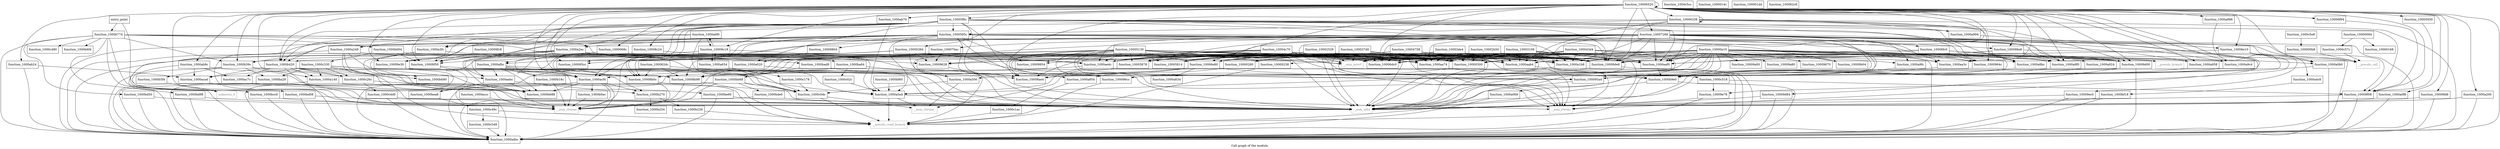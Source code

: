 digraph "Call graph of the module." {
  label="Call graph of the module.";
  node [shape=record];

  Node_function_10009628 [label="{function_10009628}"];
  Node_function_1000964c [label="{function_1000964c}"];
  Node_function_10009670 [label="{function_10009670}"];
  Node_function_1000a020 [label="{function_1000a020}"];
  Node_function_1000a958 [label="{function_1000a958}"];
  Node_function_1000a068 [label="{function_1000a068}"];
  Node_function_10006dc0 [label="{function_10006dc0}"];
  Node_function_1000a248 [label="{function_1000a248}"];
  Node_function_10008b0c [label="{function_10008b0c}"];
  Node_function_1000a2ec [label="{function_1000a2ec}"];
  Node_function_100096cc [label="{function_100096cc}"];
  Node_function_10009804 [label="{function_10009804}"];
  Node_function_1000a3fc [label="{function_1000a3fc}"];
  Node_function_100098a8 [label="{function_100098a8}"];
  Node_function_10009954 [label="{function_10009954}"];
  Node_function_1000a4bc [label="{function_1000a4bc}"];
  Node_function_10009a00 [label="{function_10009a00}"];
  Node_function_1000a994 [label="{function_1000a994}"];
  Node_function_1000a0b0 [label="{function_1000a0b0}"];
  Node_function_10006e10 [label="{function_10006e10}"];
  Node_function_1000a4c8 [label="{function_1000a4c8}"];
  Node_function_1000a9c4 [label="{function_1000a9c4}"];
  Node_function_1000a0f8 [label="{function_1000a0f8}"];
  Node_function_1000aa3c [label="{function_1000aa3c}"];
  Node_function_10008b98 [label="{function_10008b98}"];
  Node_function_10009fc8 [label="{function_10009fc8}"];
  Node_function_1000a500 [label="{function_1000a500}"];
  Node_function_10009a80 [label="{function_10009a80}"];
  Node_function_10009b04 [label="{function_10009b04}"];
  Node_function_10009c18 [label="{function_10009c18}"];
  Node_function_10009d00 [label="{function_10009d00}"];
  Node_function_1000a5a4 [label="{function_1000a5a4}"];
  Node_function_10006e80 [label="{function_10006e80}"];
  Node_function_10009d84 [label="{function_10009d84}"];
  Node_function_10006f94 [label="{function_10006f94}"];
  Node_function_10008c24 [label="{function_10008c24}"];
  Node_function_1000a634 [label="{function_1000a634}"];
  Node_function_10009fd8 [label="{function_10009fd8}"];
  Node_function_1000a654 [label="{function_1000a654}"];
  Node_function_10009de8 [label="{function_10009de8}"];
  Node_function_1000a6f0 [label="{function_1000a6f0}"];
  Node_function_10009e30 [label="{function_10009e30}"];
  Node_function_1000a854 [label="{function_1000a854}"];
  Node_function_10009e78 [label="{function_10009e78}"];
  Node_function_1000a140 [label="{function_1000a140}"];
  Node_function_10006fc0 [label="{function_10006fc0}"];
  Node_function_10009ec0 [label="{function_10009ec0}"];
  Node_function_100070ac [label="{function_100070ac}"];
  Node_function_100095a4 [label="{function_100095a4}"];
  Node_function_1000a888 [label="{function_1000a888}"];
  Node_function_1000a8bc [label="{function_1000a8bc}"];
  Node_function_1000a1b8 [label="{function_1000a1b8}"];
  Node_function_10009f08 [label="{function_10009f08}"];
  Node_function_1000a8f0 [label="{function_1000a8f0}"];
  Node_function_10007268 [label="{function_10007268}"];
  Node_function_10009f50 [label="{function_10009f50}"];
  Node_function_10008ae4 [label="{function_10008ae4}"];
  Node_function_1000a200 [label="{function_1000a200}"];
  Node_function_100095cc [label="{function_100095cc}"];
  Node_function_1000a924 [label="{function_1000a924}"];
  Node_function_1000aa74 [label="{function_1000aa74}"];
  Node_function_1000bde0 [label="{function_1000bde0}"];
  Node_function_1000aab4 [label="{function_1000aab4}"];
  Node_function_1000aaf0 [label="{function_1000aaf0}"];
  Node_function_1000ab24 [label="{function_1000ab24}"];
  Node_function_1000ab70 [label="{function_1000ab70}"];
  Node_function_1000ab9c [label="{function_1000ab9c}"];
  Node_function_1000ac7c [label="{function_1000ac7c}"];
  Node_function_1000aca4 [label="{function_1000aca4}"];
  Node_function_1000accc [label="{function_1000accc}"];
  Node_function_1000acf4 [label="{function_1000acf4}"];
  Node_function_1000ae4c [label="{function_1000ae4c}"];
  Node_function_1000aebc [label="{function_1000aebc}"];
  Node_function_1000afbc [label="{function_1000afbc}"];
  Node_function_1000b0ec [label="{function_1000b0ec}"];
  Node_function_1000b18c [label="{function_1000b18c}"];
  Node_function_1000b228 [label="{function_1000b228}"];
  Node_function_1000b254 [label="{function_1000b254}"];
  Node_function_1000b270 [label="{function_1000b270}"];
  Node_function_1000b39c [label="{function_1000b39c}"];
  Node_function_1000b420 [label="{function_1000b420}"];
  Node_function_1000b5f4 [label="{function_1000b5f4}"];
  Node_function_1000b688 [label="{function_1000b688}"];
  Node_function_1000b690 [label="{function_1000b690}"];
  Node_function_1000b694 [label="{function_1000b694}"];
  Node_function_1000b6f4 [label="{function_1000b6f4}"];
  Node_function_1000b774 [label="{function_1000b774}"];
  Node_function_1000b9e0 [label="{function_1000b9e0}"];
  Node_function_1000ba28 [label="{function_1000ba28}"];
  Node_function_1000ba64 [label="{function_1000ba64}"];
  Node_function_1000bad8 [label="{function_1000bad8}"];
  Node_function_1000bb68 [label="{function_1000bb68}"];
  Node_function_1000bcc0 [label="{function_1000bcc0}"];
  Node_function_1000bd08 [label="{function_1000bd08}"];
  Node_function_1000bd50 [label="{function_1000bd50}"];
  Node_function_1000bd98 [label="{function_1000bd98}"];
  Node_function_1000be60 [label="{function_1000be60}"];
  Node_function_1000bea8 [label="{function_1000bea8}"];
  Node_function_1000bf18 [label="{function_1000bf18}"];
  Node_function_1000bf60 [label="{function_1000bf60}"];
  Node_function_1000c02c [label="{function_1000c02c}"];
  Node_function_1000c0dc [label="{function_1000c0dc}"];
  Node_function_1000c178 [label="{function_1000c178}"];
  Node_function_1000c1ac [label="{function_1000c1ac}"];
  Node_function_1000c26c [label="{function_1000c26c}"];
  Node_function_1000c330 [label="{function_1000c330}"];
  Node_function_1000c480 [label="{function_1000c480}"];
  Node_function_1000c49c [label="{function_1000c49c}"];
  Node_function_1000c4d0 [label="{function_1000c4d0}"];
  Node_function_1000c518 [label="{function_1000c518}"];
  Node_function_1000c548 [label="{function_1000c548}"];
  Node_function_1000c57c [label="{function_1000c57c}"];
  Node_function_1000c5cc [label="{function_1000c5cc}"];
  Node_function_1000c5e8 [label="{function_1000c5e8}"];
  Node___asm_rlwinm [color="gray50", fontcolor="gray50", label="{__asm_rlwinm}"];
  Node___asm_rlwinm_ [color="gray50", fontcolor="gray50", label="{__asm_rlwinm_}"];
  Node___asm_rlwimi [color="gray50", fontcolor="gray50", label="{__asm_rlwimi}"];
  Node___asm_mfcr [color="gray50", fontcolor="gray50", label="{__asm_mfcr}"];
  Node___asm_mtcrf [color="gray50", fontcolor="gray50", label="{__asm_mtcrf}"];
  Node_unknown_0 [color="gray50", fontcolor="gray50", label="{unknown_0}"];
  Node___pseudo_call [color="gray50", fontcolor="gray50", label="{__pseudo_call}"];
  Node___pseudo_branch [color="gray50", fontcolor="gray50", label="{__pseudo_branch}"];
  Node___pseudo_cond_branch [color="gray50", fontcolor="gray50", label="{__pseudo_cond_branch}"];
  Node_function_10000094 [label="{function_10000094}"];
  Node_function_100000b8 [label="{function_100000b8}"];
  Node_function_1000014c [label="{function_1000014c}"];
  Node_function_10000168 [label="{function_10000168}"];
  Node_function_100001d4 [label="{function_100001d4}"];
  Node_entry_point [label="{entry_point}"];
  Node_function_10000238 [label="{function_10000238}"];
  Node_function_10000280 [label="{function_10000280}"];
  Node_function_10000300 [label="{function_10000300}"];
  Node_function_10000384 [label="{function_10000384}"];
  Node_function_1000068c [label="{function_1000068c}"];
  Node_function_10000a10 [label="{function_10000a10}"];
  Node_function_10002528 [label="{function_10002528}"];
  Node_function_10002b50 [label="{function_10002b50}"];
  Node_function_1000a9fc [label="{function_1000a9fc}"];
  Node_function_10003108 [label="{function_10003108}"];
  Node_function_100037d0 [label="{function_100037d0}"];
  Node_function_10003de4 [label="{function_10003de4}"];
  Node_function_100043d4 [label="{function_100043d4}"];
  Node_function_10004758 [label="{function_10004758}"];
  Node_function_10004c70 [label="{function_10004c70}"];
  Node_function_10005130 [label="{function_10005130}"];
  Node_function_10005814 [label="{function_10005814}"];
  Node_function_10005878 [label="{function_10005878}"];
  Node_function_10005930 [label="{function_10005930}"];
  Node_function_1000595c [label="{function_1000595c}"];
  Node_function_10005f6c [label="{function_10005f6c}"];
  Node_function_100062c8 [label="{function_100062c8}"];
  Node_function_100062dc [label="{function_100062dc}"];
  Node_function_10006338 [label="{function_10006338}"];
  Node_function_10006520 [label="{function_10006520}"];
  Node_function_10009628 -> Node___pseudo_cond_branch;
  Node_function_1000964c -> Node___pseudo_cond_branch;
  Node_function_1000a020 -> Node_function_1000a4bc;
  Node_function_1000a020 -> Node___asm_mfcr;
  Node_function_1000a958 -> Node_function_1000b9e0;
  Node_function_1000a068 -> Node_function_1000a4bc;
  Node_function_1000a068 -> Node___asm_mfcr;
  Node_function_1000a248 -> Node_function_1000a4bc;
  Node_function_1000a248 -> Node_function_10009de8;
  Node_function_1000a248 -> Node_function_1000aebc;
  Node_function_1000a248 -> Node_function_1000b688;
  Node_function_1000a248 -> Node_function_1000b690;
  Node_function_10008b0c -> Node___asm_rlwinm;
  Node_function_10008b0c -> Node___pseudo_cond_branch;
  Node_function_1000a2ec -> Node_function_1000a4bc;
  Node_function_1000a2ec -> Node_function_10009d00;
  Node_function_1000a2ec -> Node_function_10009de8;
  Node_function_1000a2ec -> Node_function_10009f50;
  Node_function_1000a2ec -> Node_function_1000acf4;
  Node_function_1000a2ec -> Node_function_1000ae4c;
  Node_function_1000a2ec -> Node_function_1000aebc;
  Node_function_1000a2ec -> Node_function_1000b688;
  Node_function_1000a2ec -> Node_function_1000ba64;
  Node_function_100096cc -> Node___pseudo_cond_branch;
  Node_function_10009804 -> Node_function_1000a020;
  Node_function_1000a3fc -> Node_function_1000b688;
  Node_function_1000a3fc -> Node_function_1000b690;
  Node_function_1000a3fc -> Node_function_1000bad8;
  Node_function_100098a8 -> Node_function_1000a4bc;
  Node_function_100098a8 -> Node_function_10009de8;
  Node_function_100098a8 -> Node_function_1000a8f0;
  Node_function_100098a8 -> Node_function_1000a924;
  Node_function_100098a8 -> Node_function_1000aaf0;
  Node_function_1000a994 -> Node_function_1000b9e0;
  Node_function_1000a0b0 -> Node_function_1000a4bc;
  Node_function_1000a0b0 -> Node___asm_mfcr;
  Node_function_10006e10 -> Node_function_1000a4c8;
  Node_function_10006e10 -> Node_function_10009e78;
  Node_function_10006e10 -> Node_function_10009ec0;
  Node_function_10006e10 -> Node_function_1000a1b8;
  Node_function_1000a4c8 -> Node_function_1000bf18;
  Node_function_1000a9c4 -> Node_function_1000b9e0;
  Node_function_1000a0f8 -> Node_function_1000a4bc;
  Node_function_1000a0f8 -> Node___asm_mfcr;
  Node_function_1000aa3c -> Node_function_1000b9e0;
  Node_function_10008b98 -> Node___asm_rlwinm;
  Node_function_10008b98 -> Node___pseudo_cond_branch;
  Node_function_10009fc8 -> Node_function_10009f50;
  Node_function_1000a500 -> Node_function_1000c0dc;
  Node_function_1000a500 -> Node___asm_rlwinm_;
  Node_function_10009c18 -> Node_function_1000a4bc;
  Node_function_10009c18 -> Node_function_1000a654;
  Node_function_10009c18 -> Node_function_1000a6f0;
  Node_function_10009c18 -> Node___asm_mfcr;
  Node_function_10009d00 -> Node_function_1000a4bc;
  Node_function_10009d00 -> Node_function_10009d84;
  Node_function_10009d00 -> Node___asm_mfcr;
  Node_function_1000a5a4 -> Node___asm_rlwinm_;
  Node_function_1000a5a4 -> Node___asm_rlwimi;
  Node_function_1000a5a4 -> Node___pseudo_cond_branch;
  Node_function_10006e80 -> Node_function_10008b0c;
  Node_function_10006e80 -> Node_function_10008b98;
  Node_function_10006e80 -> Node_function_1000a634;
  Node_function_10006e80 -> Node_function_100095a4;
  Node_function_10006e80 -> Node_function_10008ae4;
  Node_function_10009d84 -> Node_function_1000a4bc;
  Node_function_10009d84 -> Node___asm_mfcr;
  Node_function_10006f94 -> Node_function_10009f08;
  Node_function_10008c24 -> Node_function_10009628;
  Node_function_10008c24 -> Node_function_1000acf4;
  Node_function_10009fd8 -> Node_function_1000a4bc;
  Node_function_10009fd8 -> Node___asm_mfcr;
  Node_function_1000a654 -> Node_function_10009c18;
  Node_function_1000a654 -> Node_function_1000a5a4;
  Node_function_1000a654 -> Node_function_1000c178;
  Node_function_10009de8 -> Node_function_1000a4bc;
  Node_function_10009de8 -> Node___asm_mfcr;
  Node_function_1000a6f0 -> Node_function_1000a4bc;
  Node_function_1000a6f0 -> Node_function_10009c18;
  Node_function_1000a6f0 -> Node_function_1000c0dc;
  Node_function_1000a6f0 -> Node___asm_rlwinm;
  Node_function_10009e30 -> Node_function_1000a4bc;
  Node_function_10009e30 -> Node___asm_mfcr;
  Node_function_1000a854 -> Node_function_1000c1ac;
  Node_function_10009e78 -> Node_function_1000a4bc;
  Node_function_10009e78 -> Node___asm_mfcr;
  Node_function_1000a140 -> Node_function_1000a4bc;
  Node_function_1000a140 -> Node___asm_mfcr;
  Node_function_10006fc0 -> Node_function_1000964c;
  Node_function_10006fc0 -> Node_function_10009d00;
  Node_function_10006fc0 -> Node_function_10009de8;
  Node_function_10006fc0 -> Node_function_1000a8f0;
  Node_function_10006fc0 -> Node_function_1000aaf0;
  Node_function_10009ec0 -> Node_function_1000a4bc;
  Node_function_10009ec0 -> Node___asm_mfcr;
  Node_function_100070ac -> Node_function_10009628;
  Node_function_100070ac -> Node_function_100095a4;
  Node_function_100070ac -> Node_function_1000acf4;
  Node_function_100070ac -> Node_function_1000afbc;
  Node_function_100095a4 -> Node___pseudo_cond_branch;
  Node_function_1000a888 -> Node_function_1000b9e0;
  Node_function_1000a8bc -> Node_function_1000b9e0;
  Node_function_1000a1b8 -> Node_function_1000a4bc;
  Node_function_1000a1b8 -> Node___asm_mfcr;
  Node_function_10009f08 -> Node_function_1000a4bc;
  Node_function_10009f08 -> Node___asm_mfcr;
  Node_function_1000a8f0 -> Node_function_1000b9e0;
  Node_function_10007268 -> Node_function_1000a958;
  Node_function_10007268 -> Node_function_10006dc0;
  Node_function_10007268 -> Node_function_100098a8;
  Node_function_10007268 -> Node_function_1000a4bc;
  Node_function_10007268 -> Node_function_1000a0b0;
  Node_function_10007268 -> Node_function_10006e10;
  Node_function_10007268 -> Node_function_1000a9c4;
  Node_function_10007268 -> Node_function_1000aa3c;
  Node_function_10007268 -> Node_function_1000a500;
  Node_function_10007268 -> Node_function_10009d00;
  Node_function_10007268 -> Node_function_10009de8;
  Node_function_10007268 -> Node_function_10009e30;
  Node_function_10007268 -> Node_function_10006fc0;
  Node_function_10007268 -> Node_function_100070ac;
  Node_function_10007268 -> Node_function_1000a1b8;
  Node_function_10007268 -> Node_function_1000aa74;
  Node_function_10007268 -> Node_function_1000aab4;
  Node_function_10007268 -> Node_function_1000aaf0;
  Node_function_10007268 -> Node_function_1000ae4c;
  Node_function_10007268 -> Node_function_1000b39c;
  Node_function_10007268 -> Node___asm_rlwinm;
  Node_function_10007268 -> Node___asm_rlwimi;
  Node_function_10007268 -> Node___asm_mfcr;
  Node_function_10007268 -> Node___asm_mtcrf;
  Node_function_10007268 -> Node___pseudo_branch;
  Node_function_10007268 -> Node_function_1000a9fc;
  Node_function_10007268 -> Node_function_10005814;
  Node_function_10007268 -> Node_function_10005878;
  Node_function_10009f50 -> Node_function_1000a4bc;
  Node_function_10009f50 -> Node___asm_mfcr;
  Node_function_1000a200 -> Node_function_1000a4bc;
  Node_function_1000a200 -> Node___asm_mfcr;
  Node_function_1000a924 -> Node_function_1000b9e0;
  Node_function_1000aa74 -> Node_function_1000b9e0;
  Node_function_1000bde0 -> Node_function_1000a4bc;
  Node_function_1000bde0 -> Node___asm_mfcr;
  Node_function_1000aab4 -> Node_function_1000b9e0;
  Node_function_1000aaf0 -> Node_function_1000b9e0;
  Node_function_1000ab24 -> Node_function_1000a4bc;
  Node_function_1000ab24 -> Node_function_1000aca4;
  Node_function_1000ab70 -> Node_function_1000a5a4;
  Node_function_1000ab9c -> Node_function_1000a4bc;
  Node_function_1000ab9c -> Node_function_1000ac7c;
  Node_function_1000ab9c -> Node_function_1000aca4;
  Node_function_1000ab9c -> Node_function_1000c26c;
  Node_function_1000ac7c -> Node___asm_rlwinm;
  Node_function_1000aca4 -> Node___asm_rlwinm;
  Node_function_1000accc -> Node___asm_rlwinm;
  Node_function_1000acf4 -> Node_function_1000a4bc;
  Node_function_1000acf4 -> Node_function_1000b0ec;
  Node_function_1000acf4 -> Node_function_1000b270;
  Node_function_1000acf4 -> Node_function_1000b688;
  Node_function_1000acf4 -> Node_function_1000bea8;
  Node_function_1000acf4 -> Node___asm_rlwinm;
  Node_function_1000ae4c -> Node_function_1000a4bc;
  Node_function_1000ae4c -> Node_function_1000a5a4;
  Node_function_1000ae4c -> Node_function_1000acf4;
  Node_function_1000aebc -> Node_function_1000b270;
  Node_function_1000aebc -> Node_function_1000b688;
  Node_function_1000aebc -> Node_function_1000bea8;
  Node_function_1000afbc -> Node_function_1000acf4;
  Node_function_1000afbc -> Node_function_1000aebc;
  Node_function_1000afbc -> Node_function_1000b18c;
  Node_function_1000afbc -> Node_function_1000b270;
  Node_function_1000afbc -> Node_function_1000b688;
  Node_function_1000afbc -> Node_function_1000c0dc;
  Node_function_1000afbc -> Node___asm_rlwinm;
  Node_function_1000b0ec -> Node___asm_rlwinm;
  Node_function_1000b18c -> Node___asm_rlwinm;
  Node_function_1000b228 -> Node___pseudo_cond_branch;
  Node_function_1000b270 -> Node_function_1000b228;
  Node_function_1000b270 -> Node_function_1000b254;
  Node_function_1000b39c -> Node_function_1000b5f4;
  Node_function_1000b39c -> Node_function_1000b688;
  Node_function_1000b39c -> Node_function_1000b690;
  Node_function_1000b39c -> Node_function_1000ba28;
  Node_function_1000b39c -> Node_unknown_0;
  Node_function_1000b420 -> Node_function_1000a4bc;
  Node_function_1000b420 -> Node_function_1000a140;
  Node_function_1000b420 -> Node_function_1000ac7c;
  Node_function_1000b420 -> Node_function_1000aca4;
  Node_function_1000b420 -> Node_function_1000be60;
  Node_function_1000b420 -> Node_function_1000c26c;
  Node_function_1000b420 -> Node___asm_rlwinm;
  Node_function_1000b420 -> Node___asm_mfcr;
  Node_function_1000b5f4 -> Node_unknown_0;
  Node_function_1000b694 -> Node_function_10009d00;
  Node_function_1000b694 -> Node_function_10009f50;
  Node_function_1000b694 -> Node_function_1000c330;
  Node_function_1000b774 -> Node_function_1000a4bc;
  Node_function_1000b774 -> Node_function_1000a5a4;
  Node_function_1000b774 -> Node_function_1000b39c;
  Node_function_1000b774 -> Node_function_1000b694;
  Node_function_1000b774 -> Node_function_1000b6f4;
  Node_function_1000b774 -> Node_function_1000bcc0;
  Node_function_1000b774 -> Node_function_1000bd08;
  Node_function_1000b774 -> Node_function_1000bd50;
  Node_function_1000b774 -> Node_function_1000bd98;
  Node_function_1000b774 -> Node_function_1000c0dc;
  Node_function_1000b774 -> Node_function_1000c480;
  Node_function_1000b774 -> Node___pseudo_call;
  Node_function_1000b9e0 -> Node_function_1000a4bc;
  Node_function_1000b9e0 -> Node___asm_mfcr;
  Node_function_1000ba28 -> Node_function_1000a4bc;
  Node_function_1000ba28 -> Node___asm_mfcr;
  Node_function_1000ba64 -> Node_function_1000a4bc;
  Node_function_1000ba64 -> Node_function_1000c02c;
  Node_function_1000ba64 -> Node___asm_mfcr;
  Node_function_1000bad8 -> Node_function_1000a500;
  Node_function_1000bad8 -> Node_function_1000bb68;
  Node_function_1000bb68 -> Node_function_1000a4bc;
  Node_function_1000bb68 -> Node_function_1000bde0;
  Node_function_1000bb68 -> Node_function_1000c0dc;
  Node_function_1000bb68 -> Node___asm_rlwinm;
  Node_function_1000bb68 -> Node___asm_mfcr;
  Node_function_1000bcc0 -> Node_function_1000a4bc;
  Node_function_1000bcc0 -> Node___asm_mfcr;
  Node_function_1000bd08 -> Node_function_1000a4bc;
  Node_function_1000bd08 -> Node___asm_mfcr;
  Node_function_1000bd50 -> Node_function_1000a4bc;
  Node_function_1000bd50 -> Node___asm_mfcr;
  Node_function_1000bd98 -> Node_function_1000a4bc;
  Node_function_1000bd98 -> Node___asm_mfcr;
  Node_function_1000be60 -> Node_function_1000a4bc;
  Node_function_1000be60 -> Node___asm_mfcr;
  Node_function_1000bea8 -> Node_function_1000c49c;
  Node_function_1000bf18 -> Node_function_1000a4bc;
  Node_function_1000bf18 -> Node___asm_mfcr;
  Node_function_1000bf60 -> Node_function_1000a5a4;
  Node_function_1000c02c -> Node_function_1000a5a4;
  Node_function_1000c0dc -> Node___asm_rlwinm_;
  Node_function_1000c0dc -> Node___pseudo_cond_branch;
  Node_function_1000c178 -> Node_function_1000c0dc;
  Node_function_1000c1ac -> Node___pseudo_cond_branch;
  Node_function_1000c26c -> Node_function_1000c0dc;
  Node_function_1000c26c -> Node_function_1000c4d0;
  Node_function_1000c330 -> Node_function_1000a5a4;
  Node_function_1000c330 -> Node_function_1000a140;
  Node_function_1000c330 -> Node_function_1000aca4;
  Node_function_1000c330 -> Node_function_1000b688;
  Node_function_1000c330 -> Node_function_1000ba28;
  Node_function_1000c330 -> Node_function_1000c26c;
  Node_function_1000c330 -> Node_function_1000c518;
  Node_function_1000c330 -> Node___pseudo_cond_branch;
  Node_function_1000c49c -> Node_function_1000c548;
  Node_function_1000c49c -> Node___pseudo_cond_branch;
  Node_function_1000c4d0 -> Node_function_1000a4bc;
  Node_function_1000c4d0 -> Node___asm_mfcr;
  Node_function_1000c518 -> Node_function_10009e78;
  Node_function_1000c518 -> Node_function_10009f08;
  Node_function_1000c548 -> Node_function_1000a4bc;
  Node_function_1000c57c -> Node___pseudo_call;
  Node_function_1000c5e8 -> Node_function_100000b8;
  Node_function_10000094 -> Node_function_1000c57c;
  Node_function_10000094 -> Node_function_10000168;
  Node_function_100000b8 -> Node___pseudo_call;
  Node_entry_point -> Node_function_1000b774;
  Node_entry_point -> Node___asm_rlwinm;
  Node_function_10000238 -> Node___pseudo_cond_branch;
  Node_function_10000280 -> Node_function_1000a854;
  Node_function_10000300 -> Node_function_100096cc;
  Node_function_10000384 -> Node_function_10009628;
  Node_function_10000384 -> Node_function_1000a4bc;
  Node_function_10000384 -> Node_function_10009e30;
  Node_function_10000384 -> Node_function_1000ae4c;
  Node_function_10000384 -> Node_function_1000aebc;
  Node_function_10000384 -> Node_function_1000b39c;
  Node_function_10000384 -> Node___asm_mfcr;
  Node_function_10000384 -> Node___asm_mtcrf;
  Node_function_10000384 -> Node___pseudo_call;
  Node_function_1000068c -> Node_function_1000ae4c;
  Node_function_1000068c -> Node_function_1000afbc;
  Node_function_10000a10 -> Node_function_1000964c;
  Node_function_10000a10 -> Node_function_10009670;
  Node_function_10000a10 -> Node_function_1000a958;
  Node_function_10000a10 -> Node_function_10006dc0;
  Node_function_10000a10 -> Node_function_10008b0c;
  Node_function_10000a10 -> Node_function_100096cc;
  Node_function_10000a10 -> Node_function_10009954;
  Node_function_10000a10 -> Node_function_1000a4bc;
  Node_function_10000a10 -> Node_function_10009a00;
  Node_function_10000a10 -> Node_function_1000a0b0;
  Node_function_10000a10 -> Node_function_1000a9c4;
  Node_function_10000a10 -> Node_function_1000aa3c;
  Node_function_10000a10 -> Node_function_10008b98;
  Node_function_10000a10 -> Node_function_1000a500;
  Node_function_10000a10 -> Node_function_10009a80;
  Node_function_10000a10 -> Node_function_10009b04;
  Node_function_10000a10 -> Node_function_10009d00;
  Node_function_10000a10 -> Node_function_1000a5a4;
  Node_function_10000a10 -> Node_function_10009de8;
  Node_function_10000a10 -> Node_function_100095a4;
  Node_function_10000a10 -> Node_function_1000a1b8;
  Node_function_10000a10 -> Node_function_1000a8f0;
  Node_function_10000a10 -> Node_function_10008ae4;
  Node_function_10000a10 -> Node_function_100095cc;
  Node_function_10000a10 -> Node_function_1000aab4;
  Node_function_10000a10 -> Node_function_1000aaf0;
  Node_function_10000a10 -> Node_function_1000ae4c;
  Node_function_10000a10 -> Node_function_1000b420;
  Node_function_10000a10 -> Node___asm_rlwinm;
  Node_function_10000a10 -> Node___asm_mfcr;
  Node_function_10000a10 -> Node___asm_mtcrf;
  Node_function_10000a10 -> Node___pseudo_branch;
  Node_function_10000a10 -> Node_function_10000238;
  Node_function_10000a10 -> Node_function_10000300;
  Node_function_10002528 -> Node_function_10009628;
  Node_function_10002528 -> Node_function_10006dc0;
  Node_function_10002528 -> Node_function_10006e80;
  Node_function_10002528 -> Node_function_10009de8;
  Node_function_10002528 -> Node_function_1000a1b8;
  Node_function_10002528 -> Node_function_1000aa74;
  Node_function_10002528 -> Node_function_1000aab4;
  Node_function_10002528 -> Node_function_1000aaf0;
  Node_function_10002528 -> Node_function_1000ae4c;
  Node_function_10002528 -> Node___asm_rlwimi;
  Node_function_10002528 -> Node___asm_mfcr;
  Node_function_10002528 -> Node___asm_mtcrf;
  Node_function_10002528 -> Node_function_10000300;
  Node_function_10002528 -> Node_function_10005814;
  Node_function_10002528 -> Node_function_10005878;
  Node_function_10002b50 -> Node_function_10006dc0;
  Node_function_10002b50 -> Node_function_10006e80;
  Node_function_10002b50 -> Node_function_10009de8;
  Node_function_10002b50 -> Node_function_1000a1b8;
  Node_function_10002b50 -> Node_function_1000aa74;
  Node_function_10002b50 -> Node_function_1000aab4;
  Node_function_10002b50 -> Node_function_1000aaf0;
  Node_function_10002b50 -> Node_function_1000ae4c;
  Node_function_10002b50 -> Node___asm_rlwimi;
  Node_function_10002b50 -> Node___asm_mfcr;
  Node_function_10002b50 -> Node___asm_mtcrf;
  Node_function_10002b50 -> Node_function_10000300;
  Node_function_10002b50 -> Node_function_10005814;
  Node_function_10002b50 -> Node_function_10005878;
  Node_function_1000a9fc -> Node_function_1000b9e0;
  Node_function_10003108 -> Node_function_10006dc0;
  Node_function_10003108 -> Node_function_10009d00;
  Node_function_10003108 -> Node_function_10006e80;
  Node_function_10003108 -> Node_function_10009de8;
  Node_function_10003108 -> Node_function_1000a1b8;
  Node_function_10003108 -> Node_function_1000a8f0;
  Node_function_10003108 -> Node_function_1000aa74;
  Node_function_10003108 -> Node_function_1000aab4;
  Node_function_10003108 -> Node_function_1000aaf0;
  Node_function_10003108 -> Node_function_1000acf4;
  Node_function_10003108 -> Node_function_1000ae4c;
  Node_function_10003108 -> Node___asm_rlwimi;
  Node_function_10003108 -> Node___asm_mfcr;
  Node_function_10003108 -> Node___asm_mtcrf;
  Node_function_10003108 -> Node_function_10000300;
  Node_function_10003108 -> Node_function_1000a9fc;
  Node_function_10003108 -> Node_function_10005814;
  Node_function_10003108 -> Node_function_10005878;
  Node_function_100037d0 -> Node_function_10006dc0;
  Node_function_100037d0 -> Node_function_10006e80;
  Node_function_100037d0 -> Node_function_10009de8;
  Node_function_100037d0 -> Node_function_1000a1b8;
  Node_function_100037d0 -> Node_function_1000aa74;
  Node_function_100037d0 -> Node_function_1000aab4;
  Node_function_100037d0 -> Node_function_1000aaf0;
  Node_function_100037d0 -> Node_function_1000ae4c;
  Node_function_100037d0 -> Node___asm_rlwimi;
  Node_function_100037d0 -> Node___asm_mfcr;
  Node_function_100037d0 -> Node___asm_mtcrf;
  Node_function_100037d0 -> Node_function_10000280;
  Node_function_100037d0 -> Node_function_10000300;
  Node_function_100037d0 -> Node_function_10005814;
  Node_function_100037d0 -> Node_function_10005878;
  Node_function_10003de4 -> Node_function_10006dc0;
  Node_function_10003de4 -> Node_function_10009de8;
  Node_function_10003de4 -> Node_function_1000a1b8;
  Node_function_10003de4 -> Node_function_1000aa74;
  Node_function_10003de4 -> Node_function_1000aab4;
  Node_function_10003de4 -> Node_function_1000aaf0;
  Node_function_10003de4 -> Node_function_1000ae4c;
  Node_function_10003de4 -> Node___asm_rlwimi;
  Node_function_10003de4 -> Node___asm_mfcr;
  Node_function_10003de4 -> Node___asm_mtcrf;
  Node_function_10003de4 -> Node_function_10000280;
  Node_function_10003de4 -> Node_function_10000300;
  Node_function_10003de4 -> Node_function_10005814;
  Node_function_10003de4 -> Node_function_10005878;
  Node_function_100043d4 -> Node_function_10006dc0;
  Node_function_100043d4 -> Node_function_1000aa3c;
  Node_function_100043d4 -> Node_function_10006e80;
  Node_function_100043d4 -> Node_function_1000a8bc;
  Node_function_100043d4 -> Node_function_1000a1b8;
  Node_function_100043d4 -> Node_function_1000a8f0;
  Node_function_100043d4 -> Node_function_1000aaf0;
  Node_function_100043d4 -> Node_function_1000ae4c;
  Node_function_100043d4 -> Node___asm_mfcr;
  Node_function_100043d4 -> Node___asm_mtcrf;
  Node_function_100043d4 -> Node_function_10000300;
  Node_function_10004758 -> Node_function_10006dc0;
  Node_function_10004758 -> Node_function_10006e80;
  Node_function_10004758 -> Node_function_10009de8;
  Node_function_10004758 -> Node_function_1000a1b8;
  Node_function_10004758 -> Node_function_1000aa74;
  Node_function_10004758 -> Node_function_1000aab4;
  Node_function_10004758 -> Node_function_1000aaf0;
  Node_function_10004758 -> Node_function_1000ae4c;
  Node_function_10004758 -> Node___asm_rlwimi;
  Node_function_10004758 -> Node___asm_mfcr;
  Node_function_10004758 -> Node___asm_mtcrf;
  Node_function_10004758 -> Node_function_10000300;
  Node_function_10004758 -> Node_function_10005814;
  Node_function_10004758 -> Node_function_10005878;
  Node_function_10004c70 -> Node_function_10009628;
  Node_function_10004c70 -> Node_function_10006dc0;
  Node_function_10004c70 -> Node_function_10008b98;
  Node_function_10004c70 -> Node_function_10009de8;
  Node_function_10004c70 -> Node_function_1000a1b8;
  Node_function_10004c70 -> Node_function_10008ae4;
  Node_function_10004c70 -> Node_function_1000aa74;
  Node_function_10004c70 -> Node_function_1000aab4;
  Node_function_10004c70 -> Node_function_1000aaf0;
  Node_function_10004c70 -> Node_function_1000ae4c;
  Node_function_10004c70 -> Node___asm_rlwimi;
  Node_function_10004c70 -> Node___asm_mfcr;
  Node_function_10004c70 -> Node___asm_mtcrf;
  Node_function_10004c70 -> Node_function_10000300;
  Node_function_10004c70 -> Node_function_10005814;
  Node_function_10004c70 -> Node_function_10005878;
  Node_function_10005130 -> Node_function_10009628;
  Node_function_10005130 -> Node_function_1000a020;
  Node_function_10005130 -> Node_function_10006dc0;
  Node_function_10005130 -> Node_function_10008b0c;
  Node_function_10005130 -> Node_function_10009954;
  Node_function_10005130 -> Node_function_10008b98;
  Node_function_10005130 -> Node_function_10006e80;
  Node_function_10005130 -> Node_function_10009de8;
  Node_function_10005130 -> Node_function_1000a854;
  Node_function_10005130 -> Node_function_100095a4;
  Node_function_10005130 -> Node_function_1000a1b8;
  Node_function_10005130 -> Node_function_10009f50;
  Node_function_10005130 -> Node_function_10008ae4;
  Node_function_10005130 -> Node_function_1000aa74;
  Node_function_10005130 -> Node_function_1000aab4;
  Node_function_10005130 -> Node_function_1000aaf0;
  Node_function_10005130 -> Node_function_1000ae4c;
  Node_function_10005130 -> Node___asm_rlwimi;
  Node_function_10005130 -> Node___asm_mfcr;
  Node_function_10005130 -> Node___asm_mtcrf;
  Node_function_10005130 -> Node_function_10000238;
  Node_function_10005130 -> Node_function_10000300;
  Node_function_10005130 -> Node_function_10005814;
  Node_function_10005130 -> Node_function_10005878;
  Node_function_10005878 -> Node___asm_rlwinm_;
  Node_function_10005930 -> Node_function_10009f08;
  Node_function_1000595c -> Node_function_1000964c;
  Node_function_1000595c -> Node_function_1000a068;
  Node_function_1000595c -> Node_function_1000a248;
  Node_function_1000595c -> Node_function_10008b0c;
  Node_function_1000595c -> Node_function_1000a2ec;
  Node_function_1000595c -> Node_function_100096cc;
  Node_function_1000595c -> Node_function_10009804;
  Node_function_1000595c -> Node_function_1000a3fc;
  Node_function_1000595c -> Node_function_10009954;
  Node_function_1000595c -> Node_function_10008b98;
  Node_function_1000595c -> Node_function_10009b04;
  Node_function_1000595c -> Node_function_1000a5a4;
  Node_function_1000595c -> Node_function_10009de8;
  Node_function_1000595c -> Node_function_100095a4;
  Node_function_1000595c -> Node_function_10009f08;
  Node_function_1000595c -> Node_function_10009f50;
  Node_function_1000595c -> Node_function_10008ae4;
  Node_function_1000595c -> Node_function_100095cc;
  Node_function_1000595c -> Node_function_1000b420;
  Node_function_10005f6c -> Node_function_1000964c;
  Node_function_10005f6c -> Node_function_1000a020;
  Node_function_10005f6c -> Node_function_1000a248;
  Node_function_10005f6c -> Node_function_10008b0c;
  Node_function_10005f6c -> Node_function_1000a2ec;
  Node_function_10005f6c -> Node_function_100096cc;
  Node_function_10005f6c -> Node_function_1000a3fc;
  Node_function_10005f6c -> Node_function_1000a994;
  Node_function_10005f6c -> Node_function_10008b98;
  Node_function_10005f6c -> Node_function_10009de8;
  Node_function_10005f6c -> Node_function_10009e30;
  Node_function_10005f6c -> Node_function_100095a4;
  Node_function_10005f6c -> Node_function_1000a8bc;
  Node_function_10005f6c -> Node_function_1000a1b8;
  Node_function_10005f6c -> Node_function_10009f08;
  Node_function_10005f6c -> Node_function_10009f50;
  Node_function_10005f6c -> Node_function_10008ae4;
  Node_function_10005f6c -> Node_function_100095cc;
  Node_function_10005f6c -> Node_function_1000aaf0;
  Node_function_10005f6c -> Node_function_1000acf4;
  Node_function_10005f6c -> Node_function_1000b420;
  Node_function_10005f6c -> Node_function_1000595c;
  Node_function_100062dc -> Node_function_10008b0c;
  Node_function_100062dc -> Node_function_10008b98;
  Node_function_100062dc -> Node_function_10008ae4;
  Node_function_10006338 -> Node_function_1000a4bc;
  Node_function_10006338 -> Node_function_1000a994;
  Node_function_10006338 -> Node_function_10009d00;
  Node_function_10006338 -> Node_function_10009de8;
  Node_function_10006338 -> Node_function_1000a8bc;
  Node_function_10006338 -> Node_function_1000a8f0;
  Node_function_10006338 -> Node_function_1000aab4;
  Node_function_10006338 -> Node_function_1000aaf0;
  Node_function_10006338 -> Node_function_1000b420;
  Node_function_10006338 -> Node_function_1000595c;
  Node_function_10006338 -> Node_function_10006338;
  Node_function_10006520 -> Node_function_1000964c;
  Node_function_10006520 -> Node_function_1000a958;
  Node_function_10006520 -> Node_function_10006dc0;
  Node_function_10006520 -> Node_function_10008b0c;
  Node_function_10006520 -> Node_function_100098a8;
  Node_function_10006520 -> Node_function_1000a4bc;
  Node_function_10006520 -> Node_function_1000a0b0;
  Node_function_10006520 -> Node_function_10006e10;
  Node_function_10006520 -> Node_function_1000a9c4;
  Node_function_10006520 -> Node_function_1000a0f8;
  Node_function_10006520 -> Node_function_1000aa3c;
  Node_function_10006520 -> Node_function_10008b98;
  Node_function_10006520 -> Node_function_10009c18;
  Node_function_10006520 -> Node_function_10009d00;
  Node_function_10006520 -> Node_function_10006e80;
  Node_function_10006520 -> Node_function_10006f94;
  Node_function_10006520 -> Node_function_10008c24;
  Node_function_10006520 -> Node_function_10009fd8;
  Node_function_10006520 -> Node_function_10009de8;
  Node_function_10006520 -> Node_function_10009e30;
  Node_function_10006520 -> Node_function_1000a140;
  Node_function_10006520 -> Node_function_100095a4;
  Node_function_10006520 -> Node_function_1000a888;
  Node_function_10006520 -> Node_function_10009f08;
  Node_function_10006520 -> Node_function_1000a8f0;
  Node_function_10006520 -> Node_function_10007268;
  Node_function_10006520 -> Node_function_10009f50;
  Node_function_10006520 -> Node_function_10008ae4;
  Node_function_10006520 -> Node_function_1000a200;
  Node_function_10006520 -> Node_function_100095cc;
  Node_function_10006520 -> Node_function_1000aaf0;
  Node_function_10006520 -> Node_function_1000ab24;
  Node_function_10006520 -> Node_function_1000ab70;
  Node_function_10006520 -> Node_function_1000ab9c;
  Node_function_10006520 -> Node_function_1000b39c;
  Node_function_10006520 -> Node_function_1000b420;
  Node_function_10006520 -> Node___asm_rlwinm;
  Node_function_10006520 -> Node_function_10000384;
  Node_function_10006520 -> Node_function_1000068c;
  Node_function_10006520 -> Node_function_10005930;
  Node_function_10006520 -> Node_function_10005f6c;
  Node_function_10006520 -> Node_function_10006338;
  Node_function_10006520 -> Node_function_10006520;
}
